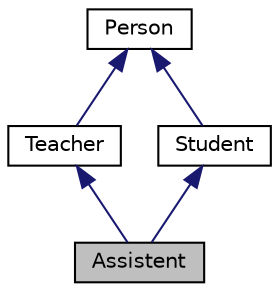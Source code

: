 digraph "Assistent"
{
  edge [fontname="Helvetica",fontsize="10",labelfontname="Helvetica",labelfontsize="10"];
  node [fontname="Helvetica",fontsize="10",shape=record];
  Node4 [label="Assistent",height=0.2,width=0.4,color="black", fillcolor="grey75", style="filled", fontcolor="black"];
  Node5 -> Node4 [dir="back",color="midnightblue",fontsize="10",style="solid",fontname="Helvetica"];
  Node5 [label="Teacher",height=0.2,width=0.4,color="black", fillcolor="white", style="filled",URL="$classTeacher.html"];
  Node6 -> Node5 [dir="back",color="midnightblue",fontsize="10",style="solid",fontname="Helvetica"];
  Node6 [label="Person",height=0.2,width=0.4,color="black", fillcolor="white", style="filled",URL="$classPerson.html"];
  Node7 -> Node4 [dir="back",color="midnightblue",fontsize="10",style="solid",fontname="Helvetica"];
  Node7 [label="Student",height=0.2,width=0.4,color="black", fillcolor="white", style="filled",URL="$classStudent.html"];
  Node6 -> Node7 [dir="back",color="midnightblue",fontsize="10",style="solid",fontname="Helvetica"];
}
